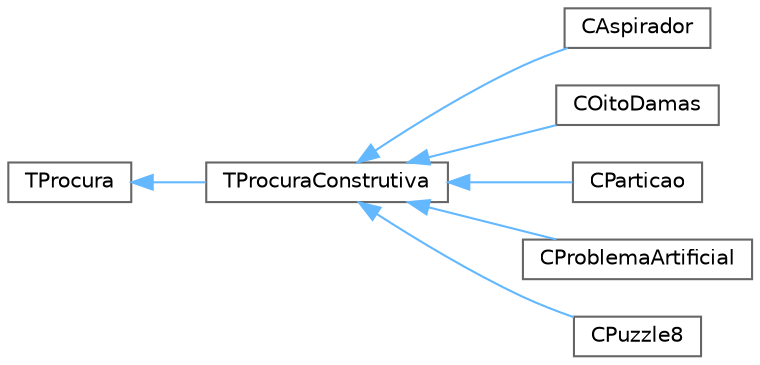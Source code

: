 digraph "Graphical Class Hierarchy"
{
 // LATEX_PDF_SIZE
  bgcolor="transparent";
  edge [fontname=Helvetica,fontsize=10,labelfontname=Helvetica,labelfontsize=10];
  node [fontname=Helvetica,fontsize=10,shape=box,height=0.2,width=0.4];
  rankdir="LR";
  Node0 [id="Node000000",label="TProcura",height=0.2,width=0.4,color="grey40", fillcolor="white", style="filled",URL="$classTProcura.html",tooltip="Classe base para todas as procuras."];
  Node0 -> Node1 [id="edge1_Node000000_Node000001",dir="back",color="steelblue1",style="solid",tooltip=" "];
  Node1 [id="Node000001",label="TProcuraConstrutiva",height=0.2,width=0.4,color="grey40", fillcolor="white", style="filled",URL="$classTProcuraConstrutiva.html",tooltip="Representa um estado no espaço de estados."];
  Node1 -> Node2 [id="edge2_Node000001_Node000002",dir="back",color="steelblue1",style="solid",tooltip=" "];
  Node2 [id="Node000002",label="CAspirador",height=0.2,width=0.4,color="grey40", fillcolor="white", style="filled",URL="$classCAspirador.html",tooltip="Representa um estado no problema do Aspirador."];
  Node1 -> Node3 [id="edge3_Node000001_Node000003",dir="back",color="steelblue1",style="solid",tooltip=" "];
  Node3 [id="Node000003",label="COitoDamas",height=0.2,width=0.4,color="grey40", fillcolor="white", style="filled",URL="$classCOitoDamas.html",tooltip="Representa um estado do problema das 8 damas."];
  Node1 -> Node4 [id="edge4_Node000001_Node000004",dir="back",color="steelblue1",style="solid",tooltip=" "];
  Node4 [id="Node000004",label="CParticao",height=0.2,width=0.4,color="grey40", fillcolor="white", style="filled",URL="$classCParticao.html",tooltip="Representa um estado do problema da partição."];
  Node1 -> Node5 [id="edge5_Node000001_Node000005",dir="back",color="steelblue1",style="solid",tooltip=" "];
  Node5 [id="Node000005",label="CProblemaArtificial",height=0.2,width=0.4,color="grey40", fillcolor="white", style="filled",URL="$classCProblemaArtificial.html",tooltip="Representa um estado num problema artificial."];
  Node1 -> Node6 [id="edge6_Node000001_Node000006",dir="back",color="steelblue1",style="solid",tooltip=" "];
  Node6 [id="Node000006",label="CPuzzle8",height=0.2,width=0.4,color="grey40", fillcolor="white", style="filled",URL="$classCPuzzle8.html",tooltip="Representa um estado do puzzle 8."];
}
